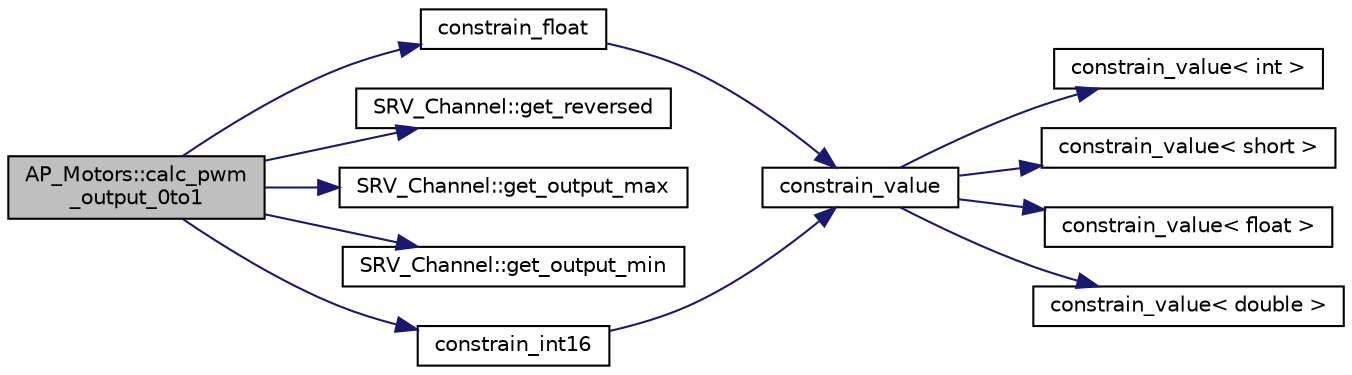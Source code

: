 digraph "AP_Motors::calc_pwm_output_0to1"
{
 // INTERACTIVE_SVG=YES
  edge [fontname="Helvetica",fontsize="10",labelfontname="Helvetica",labelfontsize="10"];
  node [fontname="Helvetica",fontsize="10",shape=record];
  rankdir="LR";
  Node1 [label="AP_Motors::calc_pwm\l_output_0to1",height=0.2,width=0.4,color="black", fillcolor="grey75", style="filled", fontcolor="black"];
  Node1 -> Node2 [color="midnightblue",fontsize="10",style="solid",fontname="Helvetica"];
  Node2 [label="constrain_float",height=0.2,width=0.4,color="black", fillcolor="white", style="filled",URL="$AP__Math_8h.html#ad525609d9dba6ffa556a0fbf08a3f9b4"];
  Node2 -> Node3 [color="midnightblue",fontsize="10",style="solid",fontname="Helvetica"];
  Node3 [label="constrain_value",height=0.2,width=0.4,color="black", fillcolor="white", style="filled",URL="$AP__Math_8h.html#a20e8f8671c282c69c1954652b6d61585"];
  Node3 -> Node4 [color="midnightblue",fontsize="10",style="solid",fontname="Helvetica"];
  Node4 [label="constrain_value\< int \>",height=0.2,width=0.4,color="black", fillcolor="white", style="filled",URL="$AP__Math_8cpp.html#a37e8e901754cb9c8e53a8e3030c82c50"];
  Node3 -> Node5 [color="midnightblue",fontsize="10",style="solid",fontname="Helvetica"];
  Node5 [label="constrain_value\< short \>",height=0.2,width=0.4,color="black", fillcolor="white", style="filled",URL="$AP__Math_8cpp.html#afdbe107ec1987d318a6347816fbf2b89"];
  Node3 -> Node6 [color="midnightblue",fontsize="10",style="solid",fontname="Helvetica"];
  Node6 [label="constrain_value\< float \>",height=0.2,width=0.4,color="black", fillcolor="white", style="filled",URL="$AP__Math_8cpp.html#ae6c621670c214da687de21d4e3a92587"];
  Node3 -> Node7 [color="midnightblue",fontsize="10",style="solid",fontname="Helvetica"];
  Node7 [label="constrain_value\< double \>",height=0.2,width=0.4,color="black", fillcolor="white", style="filled",URL="$AP__Math_8cpp.html#afe3990b00e9abc43fa97dfaf8e32f5c4"];
  Node1 -> Node8 [color="midnightblue",fontsize="10",style="solid",fontname="Helvetica"];
  Node8 [label="SRV_Channel::get_reversed",height=0.2,width=0.4,color="black", fillcolor="white", style="filled",URL="$classSRV__Channel.html#a5cad6895a86cd1f1b5e3e3dd23ebe5b0"];
  Node1 -> Node9 [color="midnightblue",fontsize="10",style="solid",fontname="Helvetica"];
  Node9 [label="SRV_Channel::get_output_max",height=0.2,width=0.4,color="black", fillcolor="white", style="filled",URL="$classSRV__Channel.html#a07e33259e76a6863fb56394a3891bf79"];
  Node1 -> Node10 [color="midnightblue",fontsize="10",style="solid",fontname="Helvetica"];
  Node10 [label="SRV_Channel::get_output_min",height=0.2,width=0.4,color="black", fillcolor="white", style="filled",URL="$classSRV__Channel.html#a3a465c084225682a7bf6bd5ef78a369e"];
  Node1 -> Node11 [color="midnightblue",fontsize="10",style="solid",fontname="Helvetica"];
  Node11 [label="constrain_int16",height=0.2,width=0.4,color="black", fillcolor="white", style="filled",URL="$AP__Math_8h.html#a68558c4f79a8582543daefde13c64abc"];
  Node11 -> Node3 [color="midnightblue",fontsize="10",style="solid",fontname="Helvetica"];
}
